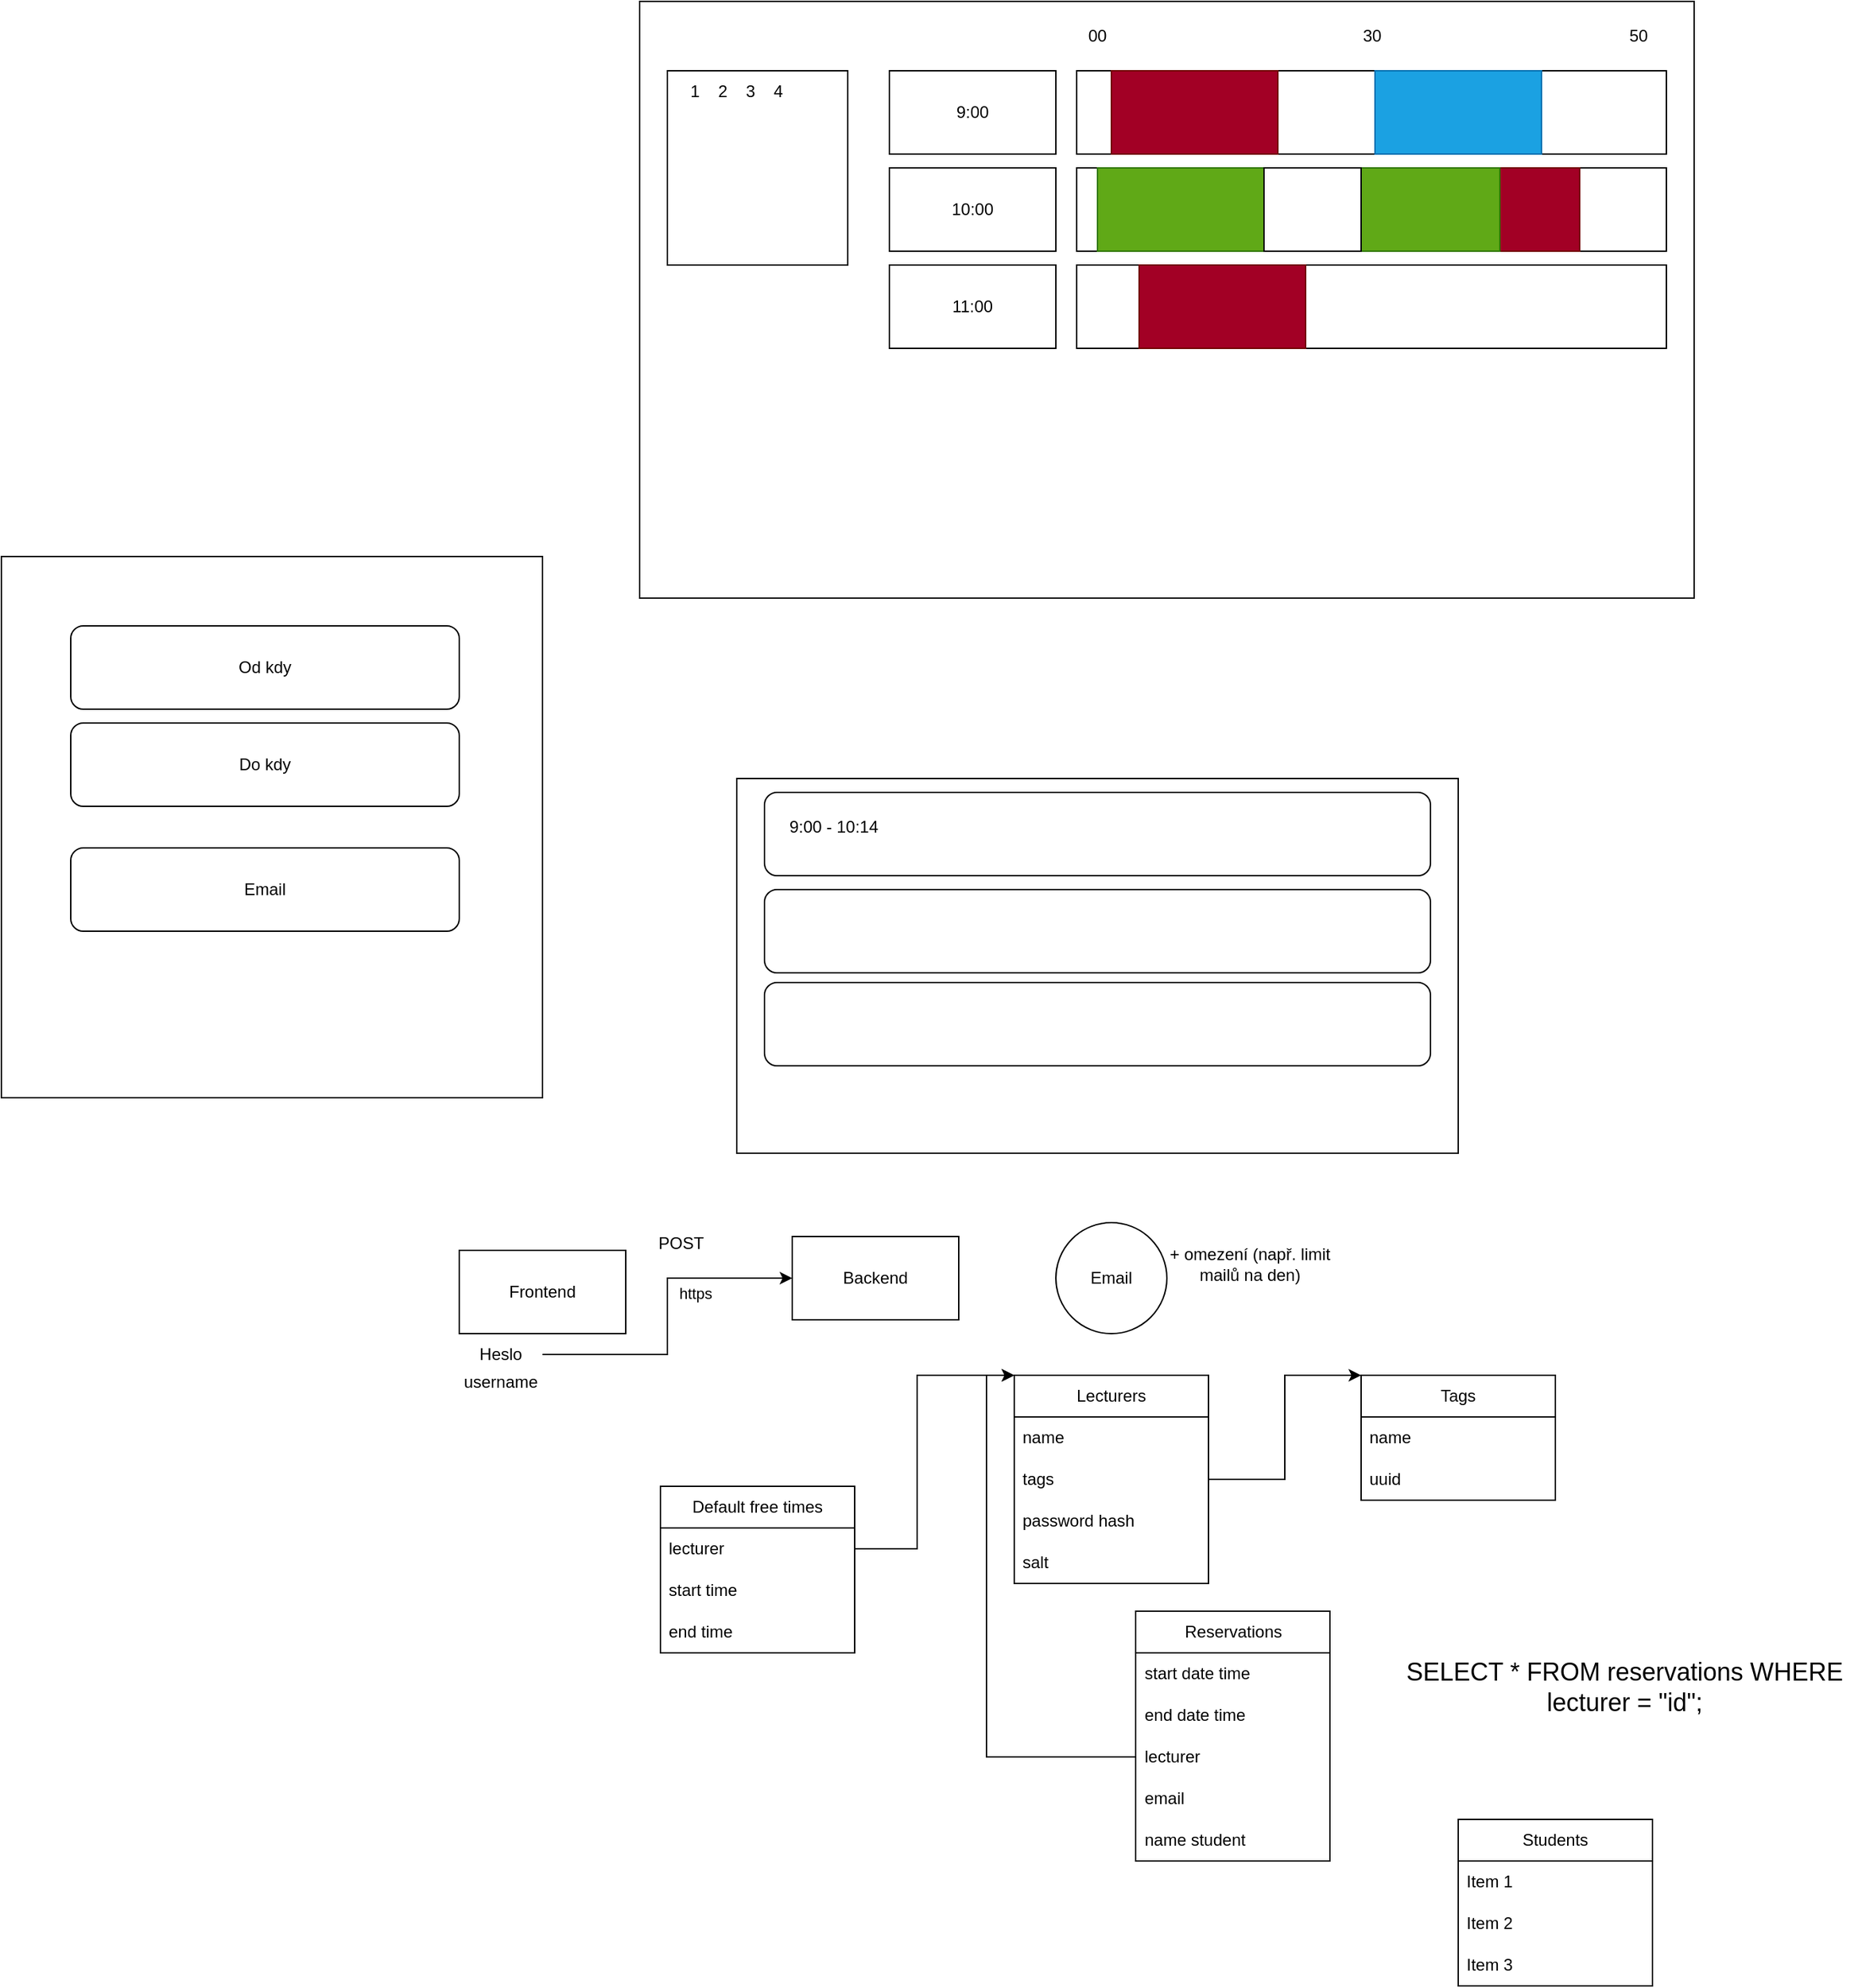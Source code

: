<mxfile>
    <diagram name="Stránka-1" id="PENbiEa-Sz52zW5LNzsi">
        <mxGraphModel dx="2063" dy="449" grid="1" gridSize="10" guides="1" tooltips="1" connect="1" arrows="1" fold="1" page="1" pageScale="1" pageWidth="1169" pageHeight="827" math="0" shadow="0">
            <root>
                <mxCell id="0"/>
                <mxCell id="1" parent="0"/>
                <mxCell id="NrwQYMR0iWpkOQv1hzJ1-1" value="" style="rounded=0;whiteSpace=wrap;html=1;" parent="1" vertex="1">
                    <mxGeometry x="190" y="70" width="760" height="430" as="geometry"/>
                </mxCell>
                <mxCell id="NrwQYMR0iWpkOQv1hzJ1-2" value="" style="rounded=0;whiteSpace=wrap;html=1;" parent="1" vertex="1">
                    <mxGeometry x="210" y="120" width="130" height="140" as="geometry"/>
                </mxCell>
                <mxCell id="NrwQYMR0iWpkOQv1hzJ1-4" value="9:00" style="rounded=0;whiteSpace=wrap;html=1;" parent="1" vertex="1">
                    <mxGeometry x="370" y="120" width="120" height="60" as="geometry"/>
                </mxCell>
                <mxCell id="NrwQYMR0iWpkOQv1hzJ1-5" value="10:00" style="rounded=0;whiteSpace=wrap;html=1;" parent="1" vertex="1">
                    <mxGeometry x="370" y="190" width="120" height="60" as="geometry"/>
                </mxCell>
                <mxCell id="NrwQYMR0iWpkOQv1hzJ1-6" value="11:00" style="rounded=0;whiteSpace=wrap;html=1;" parent="1" vertex="1">
                    <mxGeometry x="370" y="260" width="120" height="60" as="geometry"/>
                </mxCell>
                <mxCell id="NrwQYMR0iWpkOQv1hzJ1-7" value="" style="rounded=0;whiteSpace=wrap;html=1;" parent="1" vertex="1">
                    <mxGeometry x="505" y="120" width="425" height="60" as="geometry"/>
                </mxCell>
                <mxCell id="NrwQYMR0iWpkOQv1hzJ1-8" value="" style="rounded=0;whiteSpace=wrap;html=1;" parent="1" vertex="1">
                    <mxGeometry x="505" y="190" width="425" height="60" as="geometry"/>
                </mxCell>
                <mxCell id="NrwQYMR0iWpkOQv1hzJ1-9" value="" style="rounded=0;whiteSpace=wrap;html=1;" parent="1" vertex="1">
                    <mxGeometry x="505" y="260" width="425" height="60" as="geometry"/>
                </mxCell>
                <mxCell id="NrwQYMR0iWpkOQv1hzJ1-12" value="00" style="text;html=1;strokeColor=none;fillColor=none;align=center;verticalAlign=middle;whiteSpace=wrap;rounded=0;" parent="1" vertex="1">
                    <mxGeometry x="490" y="80" width="60" height="30" as="geometry"/>
                </mxCell>
                <mxCell id="NrwQYMR0iWpkOQv1hzJ1-13" value="50" style="text;html=1;strokeColor=none;fillColor=none;align=center;verticalAlign=middle;whiteSpace=wrap;rounded=0;" parent="1" vertex="1">
                    <mxGeometry x="880" y="80" width="60" height="30" as="geometry"/>
                </mxCell>
                <mxCell id="NrwQYMR0iWpkOQv1hzJ1-14" value="30" style="text;html=1;strokeColor=none;fillColor=none;align=center;verticalAlign=middle;whiteSpace=wrap;rounded=0;" parent="1" vertex="1">
                    <mxGeometry x="687.5" y="80" width="60" height="30" as="geometry"/>
                </mxCell>
                <mxCell id="NrwQYMR0iWpkOQv1hzJ1-15" value="" style="rounded=0;whiteSpace=wrap;html=1;fillColor=#a20025;fontColor=#ffffff;strokeColor=#6F0000;" parent="1" vertex="1">
                    <mxGeometry x="550" y="260" width="120" height="60" as="geometry"/>
                </mxCell>
                <mxCell id="NrwQYMR0iWpkOQv1hzJ1-16" value="" style="rounded=0;whiteSpace=wrap;html=1;fillColor=#a20025;fontColor=#ffffff;strokeColor=#6F0000;" parent="1" vertex="1">
                    <mxGeometry x="747.5" y="190" width="120" height="60" as="geometry"/>
                </mxCell>
                <mxCell id="NrwQYMR0iWpkOQv1hzJ1-17" value="" style="rounded=0;whiteSpace=wrap;html=1;fillColor=#a20025;fontColor=#ffffff;strokeColor=#6F0000;" parent="1" vertex="1">
                    <mxGeometry x="530" y="120" width="120" height="60" as="geometry"/>
                </mxCell>
                <mxCell id="NrwQYMR0iWpkOQv1hzJ1-19" value="" style="rounded=0;whiteSpace=wrap;html=1;fillColor=#1ba1e2;fontColor=#ffffff;strokeColor=#006EAF;" parent="1" vertex="1">
                    <mxGeometry x="720" y="120" width="120" height="60" as="geometry"/>
                </mxCell>
                <mxCell id="NrwQYMR0iWpkOQv1hzJ1-20" value="" style="whiteSpace=wrap;html=1;aspect=fixed;" parent="1" vertex="1">
                    <mxGeometry x="-270" y="470" width="390" height="390" as="geometry"/>
                </mxCell>
                <mxCell id="NrwQYMR0iWpkOQv1hzJ1-22" value="Od kdy" style="rounded=1;whiteSpace=wrap;html=1;" parent="1" vertex="1">
                    <mxGeometry x="-220" y="520" width="280" height="60" as="geometry"/>
                </mxCell>
                <mxCell id="NrwQYMR0iWpkOQv1hzJ1-23" value="Do kdy" style="rounded=1;whiteSpace=wrap;html=1;" parent="1" vertex="1">
                    <mxGeometry x="-220" y="590" width="280" height="60" as="geometry"/>
                </mxCell>
                <mxCell id="NrwQYMR0iWpkOQv1hzJ1-24" value="Email" style="rounded=1;whiteSpace=wrap;html=1;" parent="1" vertex="1">
                    <mxGeometry x="-220" y="680" width="280" height="60" as="geometry"/>
                </mxCell>
                <mxCell id="NrwQYMR0iWpkOQv1hzJ1-25" value="1" style="text;html=1;strokeColor=none;fillColor=none;align=center;verticalAlign=middle;whiteSpace=wrap;rounded=0;" parent="1" vertex="1">
                    <mxGeometry x="200" y="120" width="60" height="30" as="geometry"/>
                </mxCell>
                <mxCell id="NrwQYMR0iWpkOQv1hzJ1-26" value="2" style="text;html=1;strokeColor=none;fillColor=none;align=center;verticalAlign=middle;whiteSpace=wrap;rounded=0;" parent="1" vertex="1">
                    <mxGeometry x="220" y="120" width="60" height="30" as="geometry"/>
                </mxCell>
                <mxCell id="NrwQYMR0iWpkOQv1hzJ1-27" value="3" style="text;html=1;strokeColor=none;fillColor=none;align=center;verticalAlign=middle;whiteSpace=wrap;rounded=0;" parent="1" vertex="1">
                    <mxGeometry x="240" y="120" width="60" height="30" as="geometry"/>
                </mxCell>
                <mxCell id="NrwQYMR0iWpkOQv1hzJ1-29" value="4" style="text;html=1;strokeColor=none;fillColor=none;align=center;verticalAlign=middle;whiteSpace=wrap;rounded=0;" parent="1" vertex="1">
                    <mxGeometry x="260" y="120" width="60" height="30" as="geometry"/>
                </mxCell>
                <mxCell id="NrwQYMR0iWpkOQv1hzJ1-30" value="" style="rounded=0;whiteSpace=wrap;html=1;" parent="1" vertex="1">
                    <mxGeometry x="260" y="630" width="520" height="270" as="geometry"/>
                </mxCell>
                <mxCell id="NrwQYMR0iWpkOQv1hzJ1-32" value="" style="rounded=1;whiteSpace=wrap;html=1;" parent="1" vertex="1">
                    <mxGeometry x="280" y="640" width="480" height="60" as="geometry"/>
                </mxCell>
                <mxCell id="NrwQYMR0iWpkOQv1hzJ1-33" value="" style="rounded=1;whiteSpace=wrap;html=1;" parent="1" vertex="1">
                    <mxGeometry x="280" y="710" width="480" height="60" as="geometry"/>
                </mxCell>
                <mxCell id="NrwQYMR0iWpkOQv1hzJ1-34" value="" style="rounded=1;whiteSpace=wrap;html=1;" parent="1" vertex="1">
                    <mxGeometry x="280" y="777" width="480" height="60" as="geometry"/>
                </mxCell>
                <mxCell id="NrwQYMR0iWpkOQv1hzJ1-35" value="9:00 - 10:14" style="text;html=1;strokeColor=none;fillColor=none;align=center;verticalAlign=middle;whiteSpace=wrap;rounded=0;" parent="1" vertex="1">
                    <mxGeometry x="280" y="650" width="100" height="30" as="geometry"/>
                </mxCell>
                <mxCell id="NrwQYMR0iWpkOQv1hzJ1-37" value="Lecturers" style="swimlane;fontStyle=0;childLayout=stackLayout;horizontal=1;startSize=30;horizontalStack=0;resizeParent=1;resizeParentMax=0;resizeLast=0;collapsible=1;marginBottom=0;whiteSpace=wrap;html=1;" parent="1" vertex="1">
                    <mxGeometry x="460" y="1060" width="140" height="150" as="geometry"/>
                </mxCell>
                <mxCell id="NrwQYMR0iWpkOQv1hzJ1-38" value="name" style="text;strokeColor=none;fillColor=none;align=left;verticalAlign=middle;spacingLeft=4;spacingRight=4;overflow=hidden;points=[[0,0.5],[1,0.5]];portConstraint=eastwest;rotatable=0;whiteSpace=wrap;html=1;" parent="NrwQYMR0iWpkOQv1hzJ1-37" vertex="1">
                    <mxGeometry y="30" width="140" height="30" as="geometry"/>
                </mxCell>
                <mxCell id="NrwQYMR0iWpkOQv1hzJ1-39" value="tags" style="text;strokeColor=none;fillColor=none;align=left;verticalAlign=middle;spacingLeft=4;spacingRight=4;overflow=hidden;points=[[0,0.5],[1,0.5]];portConstraint=eastwest;rotatable=0;whiteSpace=wrap;html=1;" parent="NrwQYMR0iWpkOQv1hzJ1-37" vertex="1">
                    <mxGeometry y="60" width="140" height="30" as="geometry"/>
                </mxCell>
                <mxCell id="NrwQYMR0iWpkOQv1hzJ1-40" value="password hash" style="text;strokeColor=none;fillColor=none;align=left;verticalAlign=middle;spacingLeft=4;spacingRight=4;overflow=hidden;points=[[0,0.5],[1,0.5]];portConstraint=eastwest;rotatable=0;whiteSpace=wrap;html=1;" parent="NrwQYMR0iWpkOQv1hzJ1-37" vertex="1">
                    <mxGeometry y="90" width="140" height="30" as="geometry"/>
                </mxCell>
                <mxCell id="lsWB1fkzQtitz5SIPEUT-13" value="salt" style="text;strokeColor=none;fillColor=none;align=left;verticalAlign=middle;spacingLeft=4;spacingRight=4;overflow=hidden;points=[[0,0.5],[1,0.5]];portConstraint=eastwest;rotatable=0;whiteSpace=wrap;html=1;" parent="NrwQYMR0iWpkOQv1hzJ1-37" vertex="1">
                    <mxGeometry y="120" width="140" height="30" as="geometry"/>
                </mxCell>
                <mxCell id="NrwQYMR0iWpkOQv1hzJ1-41" value="Tags" style="swimlane;fontStyle=0;childLayout=stackLayout;horizontal=1;startSize=30;horizontalStack=0;resizeParent=1;resizeParentMax=0;resizeLast=0;collapsible=1;marginBottom=0;whiteSpace=wrap;html=1;" parent="1" vertex="1">
                    <mxGeometry x="710" y="1060" width="140" height="90" as="geometry"/>
                </mxCell>
                <mxCell id="NrwQYMR0iWpkOQv1hzJ1-42" value="name" style="text;strokeColor=none;fillColor=none;align=left;verticalAlign=middle;spacingLeft=4;spacingRight=4;overflow=hidden;points=[[0,0.5],[1,0.5]];portConstraint=eastwest;rotatable=0;whiteSpace=wrap;html=1;" parent="NrwQYMR0iWpkOQv1hzJ1-41" vertex="1">
                    <mxGeometry y="30" width="140" height="30" as="geometry"/>
                </mxCell>
                <mxCell id="NrwQYMR0iWpkOQv1hzJ1-43" value="uuid" style="text;strokeColor=none;fillColor=none;align=left;verticalAlign=middle;spacingLeft=4;spacingRight=4;overflow=hidden;points=[[0,0.5],[1,0.5]];portConstraint=eastwest;rotatable=0;whiteSpace=wrap;html=1;" parent="NrwQYMR0iWpkOQv1hzJ1-41" vertex="1">
                    <mxGeometry y="60" width="140" height="30" as="geometry"/>
                </mxCell>
                <mxCell id="NrwQYMR0iWpkOQv1hzJ1-45" value="Reservations" style="swimlane;fontStyle=0;childLayout=stackLayout;horizontal=1;startSize=30;horizontalStack=0;resizeParent=1;resizeParentMax=0;resizeLast=0;collapsible=1;marginBottom=0;whiteSpace=wrap;html=1;" parent="1" vertex="1">
                    <mxGeometry x="547.5" y="1230" width="140" height="180" as="geometry"/>
                </mxCell>
                <mxCell id="NrwQYMR0iWpkOQv1hzJ1-46" value="start date time" style="text;strokeColor=none;fillColor=none;align=left;verticalAlign=middle;spacingLeft=4;spacingRight=4;overflow=hidden;points=[[0,0.5],[1,0.5]];portConstraint=eastwest;rotatable=0;whiteSpace=wrap;html=1;" parent="NrwQYMR0iWpkOQv1hzJ1-45" vertex="1">
                    <mxGeometry y="30" width="140" height="30" as="geometry"/>
                </mxCell>
                <mxCell id="NrwQYMR0iWpkOQv1hzJ1-47" value="end date time" style="text;strokeColor=none;fillColor=none;align=left;verticalAlign=middle;spacingLeft=4;spacingRight=4;overflow=hidden;points=[[0,0.5],[1,0.5]];portConstraint=eastwest;rotatable=0;whiteSpace=wrap;html=1;" parent="NrwQYMR0iWpkOQv1hzJ1-45" vertex="1">
                    <mxGeometry y="60" width="140" height="30" as="geometry"/>
                </mxCell>
                <mxCell id="NrwQYMR0iWpkOQv1hzJ1-48" value="lecturer" style="text;strokeColor=none;fillColor=none;align=left;verticalAlign=middle;spacingLeft=4;spacingRight=4;overflow=hidden;points=[[0,0.5],[1,0.5]];portConstraint=eastwest;rotatable=0;whiteSpace=wrap;html=1;" parent="NrwQYMR0iWpkOQv1hzJ1-45" vertex="1">
                    <mxGeometry y="90" width="140" height="30" as="geometry"/>
                </mxCell>
                <mxCell id="NrwQYMR0iWpkOQv1hzJ1-50" value="email" style="text;strokeColor=none;fillColor=none;align=left;verticalAlign=middle;spacingLeft=4;spacingRight=4;overflow=hidden;points=[[0,0.5],[1,0.5]];portConstraint=eastwest;rotatable=0;whiteSpace=wrap;html=1;" parent="NrwQYMR0iWpkOQv1hzJ1-45" vertex="1">
                    <mxGeometry y="120" width="140" height="30" as="geometry"/>
                </mxCell>
                <mxCell id="NrwQYMR0iWpkOQv1hzJ1-51" value="name student" style="text;strokeColor=none;fillColor=none;align=left;verticalAlign=middle;spacingLeft=4;spacingRight=4;overflow=hidden;points=[[0,0.5],[1,0.5]];portConstraint=eastwest;rotatable=0;whiteSpace=wrap;html=1;" parent="NrwQYMR0iWpkOQv1hzJ1-45" vertex="1">
                    <mxGeometry y="150" width="140" height="30" as="geometry"/>
                </mxCell>
                <mxCell id="NrwQYMR0iWpkOQv1hzJ1-49" style="edgeStyle=orthogonalEdgeStyle;rounded=0;orthogonalLoop=1;jettySize=auto;html=1;entryX=0;entryY=0;entryDx=0;entryDy=0;" parent="1" source="NrwQYMR0iWpkOQv1hzJ1-48" target="NrwQYMR0iWpkOQv1hzJ1-37" edge="1">
                    <mxGeometry relative="1" as="geometry">
                        <mxPoint x="450" y="1220" as="targetPoint"/>
                        <Array as="points">
                            <mxPoint x="440" y="1335"/>
                            <mxPoint x="440" y="1060"/>
                        </Array>
                    </mxGeometry>
                </mxCell>
                <mxCell id="NrwQYMR0iWpkOQv1hzJ1-52" value="&lt;font style=&quot;font-size: 18px;&quot;&gt;SELECT * FROM reservations WHERE lecturer = &quot;id&quot;;&lt;/font&gt;" style="text;html=1;strokeColor=none;fillColor=none;align=center;verticalAlign=middle;whiteSpace=wrap;rounded=0;strokeWidth=4;" parent="1" vertex="1">
                    <mxGeometry x="730" y="1250" width="340" height="70" as="geometry"/>
                </mxCell>
                <mxCell id="NrwQYMR0iWpkOQv1hzJ1-58" value="Default free times" style="swimlane;fontStyle=0;childLayout=stackLayout;horizontal=1;startSize=30;horizontalStack=0;resizeParent=1;resizeParentMax=0;resizeLast=0;collapsible=1;marginBottom=0;whiteSpace=wrap;html=1;" parent="1" vertex="1">
                    <mxGeometry x="205" y="1140" width="140" height="120" as="geometry"/>
                </mxCell>
                <mxCell id="lsWB1fkzQtitz5SIPEUT-1" value="lecturer" style="text;strokeColor=none;fillColor=none;align=left;verticalAlign=middle;spacingLeft=4;spacingRight=4;overflow=hidden;points=[[0,0.5],[1,0.5]];portConstraint=eastwest;rotatable=0;whiteSpace=wrap;html=1;" parent="NrwQYMR0iWpkOQv1hzJ1-58" vertex="1">
                    <mxGeometry y="30" width="140" height="30" as="geometry"/>
                </mxCell>
                <mxCell id="lsWB1fkzQtitz5SIPEUT-3" value="start time" style="text;strokeColor=none;fillColor=none;align=left;verticalAlign=middle;spacingLeft=4;spacingRight=4;overflow=hidden;points=[[0,0.5],[1,0.5]];portConstraint=eastwest;rotatable=0;whiteSpace=wrap;html=1;" parent="NrwQYMR0iWpkOQv1hzJ1-58" vertex="1">
                    <mxGeometry y="60" width="140" height="30" as="geometry"/>
                </mxCell>
                <mxCell id="lsWB1fkzQtitz5SIPEUT-4" value="end time" style="text;strokeColor=none;fillColor=none;align=left;verticalAlign=middle;spacingLeft=4;spacingRight=4;overflow=hidden;points=[[0,0.5],[1,0.5]];portConstraint=eastwest;rotatable=0;whiteSpace=wrap;html=1;" parent="NrwQYMR0iWpkOQv1hzJ1-58" vertex="1">
                    <mxGeometry y="90" width="140" height="30" as="geometry"/>
                </mxCell>
                <mxCell id="lsWB1fkzQtitz5SIPEUT-2" style="edgeStyle=orthogonalEdgeStyle;rounded=0;orthogonalLoop=1;jettySize=auto;html=1;entryX=0;entryY=0;entryDx=0;entryDy=0;" parent="1" source="NrwQYMR0iWpkOQv1hzJ1-39" target="NrwQYMR0iWpkOQv1hzJ1-41" edge="1">
                    <mxGeometry relative="1" as="geometry">
                        <Array as="points">
                            <mxPoint x="655" y="1135"/>
                            <mxPoint x="655" y="1060"/>
                        </Array>
                    </mxGeometry>
                </mxCell>
                <mxCell id="lsWB1fkzQtitz5SIPEUT-7" value="Students" style="swimlane;fontStyle=0;childLayout=stackLayout;horizontal=1;startSize=30;horizontalStack=0;resizeParent=1;resizeParentMax=0;resizeLast=0;collapsible=1;marginBottom=0;whiteSpace=wrap;html=1;" parent="1" vertex="1">
                    <mxGeometry x="780" y="1380" width="140" height="120" as="geometry"/>
                </mxCell>
                <mxCell id="lsWB1fkzQtitz5SIPEUT-8" value="Item 1" style="text;strokeColor=none;fillColor=none;align=left;verticalAlign=middle;spacingLeft=4;spacingRight=4;overflow=hidden;points=[[0,0.5],[1,0.5]];portConstraint=eastwest;rotatable=0;whiteSpace=wrap;html=1;" parent="lsWB1fkzQtitz5SIPEUT-7" vertex="1">
                    <mxGeometry y="30" width="140" height="30" as="geometry"/>
                </mxCell>
                <mxCell id="lsWB1fkzQtitz5SIPEUT-9" value="Item 2" style="text;strokeColor=none;fillColor=none;align=left;verticalAlign=middle;spacingLeft=4;spacingRight=4;overflow=hidden;points=[[0,0.5],[1,0.5]];portConstraint=eastwest;rotatable=0;whiteSpace=wrap;html=1;" parent="lsWB1fkzQtitz5SIPEUT-7" vertex="1">
                    <mxGeometry y="60" width="140" height="30" as="geometry"/>
                </mxCell>
                <mxCell id="lsWB1fkzQtitz5SIPEUT-10" value="Item 3" style="text;strokeColor=none;fillColor=none;align=left;verticalAlign=middle;spacingLeft=4;spacingRight=4;overflow=hidden;points=[[0,0.5],[1,0.5]];portConstraint=eastwest;rotatable=0;whiteSpace=wrap;html=1;" parent="lsWB1fkzQtitz5SIPEUT-7" vertex="1">
                    <mxGeometry y="90" width="140" height="30" as="geometry"/>
                </mxCell>
                <mxCell id="lsWB1fkzQtitz5SIPEUT-11" value="" style="rounded=0;whiteSpace=wrap;html=1;fillColor=#60a917;fontColor=#ffffff;strokeColor=#2D7600;" parent="1" vertex="1">
                    <mxGeometry x="520" y="190" width="290" height="60" as="geometry"/>
                </mxCell>
                <mxCell id="lsWB1fkzQtitz5SIPEUT-12" value="" style="rounded=0;whiteSpace=wrap;html=1;" parent="1" vertex="1">
                    <mxGeometry x="640" y="190" width="70" height="60" as="geometry"/>
                </mxCell>
                <mxCell id="lsWB1fkzQtitz5SIPEUT-14" value="Frontend" style="rounded=0;whiteSpace=wrap;html=1;" parent="1" vertex="1">
                    <mxGeometry x="60" y="970" width="120" height="60" as="geometry"/>
                </mxCell>
                <mxCell id="lsWB1fkzQtitz5SIPEUT-16" style="edgeStyle=orthogonalEdgeStyle;rounded=0;orthogonalLoop=1;jettySize=auto;html=1;entryX=0;entryY=0.5;entryDx=0;entryDy=0;" parent="1" source="lsWB1fkzQtitz5SIPEUT-15" target="lsWB1fkzQtitz5SIPEUT-17" edge="1">
                    <mxGeometry relative="1" as="geometry">
                        <mxPoint x="330" y="1045" as="targetPoint"/>
                    </mxGeometry>
                </mxCell>
                <mxCell id="lsWB1fkzQtitz5SIPEUT-19" value="https" style="edgeLabel;html=1;align=center;verticalAlign=middle;resizable=0;points=[];" parent="lsWB1fkzQtitz5SIPEUT-16" vertex="1" connectable="0">
                    <mxGeometry x="0.007" y="2" relative="1" as="geometry">
                        <mxPoint x="22" y="-16" as="offset"/>
                    </mxGeometry>
                </mxCell>
                <mxCell id="lsWB1fkzQtitz5SIPEUT-15" value="Heslo" style="text;html=1;strokeColor=none;fillColor=none;align=center;verticalAlign=middle;whiteSpace=wrap;rounded=0;" parent="1" vertex="1">
                    <mxGeometry x="60" y="1030" width="60" height="30" as="geometry"/>
                </mxCell>
                <mxCell id="lsWB1fkzQtitz5SIPEUT-17" value="Backend" style="rounded=0;whiteSpace=wrap;html=1;" parent="1" vertex="1">
                    <mxGeometry x="300" y="960" width="120" height="60" as="geometry"/>
                </mxCell>
                <mxCell id="lsWB1fkzQtitz5SIPEUT-18" value="username" style="text;html=1;strokeColor=none;fillColor=none;align=center;verticalAlign=middle;whiteSpace=wrap;rounded=0;" parent="1" vertex="1">
                    <mxGeometry x="60" y="1050" width="60" height="30" as="geometry"/>
                </mxCell>
                <mxCell id="lsWB1fkzQtitz5SIPEUT-20" value="POST" style="text;html=1;strokeColor=none;fillColor=none;align=center;verticalAlign=middle;whiteSpace=wrap;rounded=0;" parent="1" vertex="1">
                    <mxGeometry x="190" y="950" width="60" height="30" as="geometry"/>
                </mxCell>
                <mxCell id="lsWB1fkzQtitz5SIPEUT-21" value="Email" style="ellipse;whiteSpace=wrap;html=1;aspect=fixed;" parent="1" vertex="1">
                    <mxGeometry x="490" y="950" width="80" height="80" as="geometry"/>
                </mxCell>
                <mxCell id="lsWB1fkzQtitz5SIPEUT-22" value="+ omezení (např. limit mailů na den)" style="text;html=1;strokeColor=none;fillColor=none;align=center;verticalAlign=middle;whiteSpace=wrap;rounded=0;" parent="1" vertex="1">
                    <mxGeometry x="570" y="950" width="120" height="60" as="geometry"/>
                </mxCell>
                <mxCell id="2" style="edgeStyle=none;html=1;entryX=0;entryY=0;entryDx=0;entryDy=0;rounded=0;" edge="1" parent="1" source="lsWB1fkzQtitz5SIPEUT-1" target="NrwQYMR0iWpkOQv1hzJ1-37">
                    <mxGeometry relative="1" as="geometry">
                        <Array as="points">
                            <mxPoint x="390" y="1185"/>
                            <mxPoint x="390" y="1060"/>
                        </Array>
                    </mxGeometry>
                </mxCell>
            </root>
        </mxGraphModel>
    </diagram>
</mxfile>